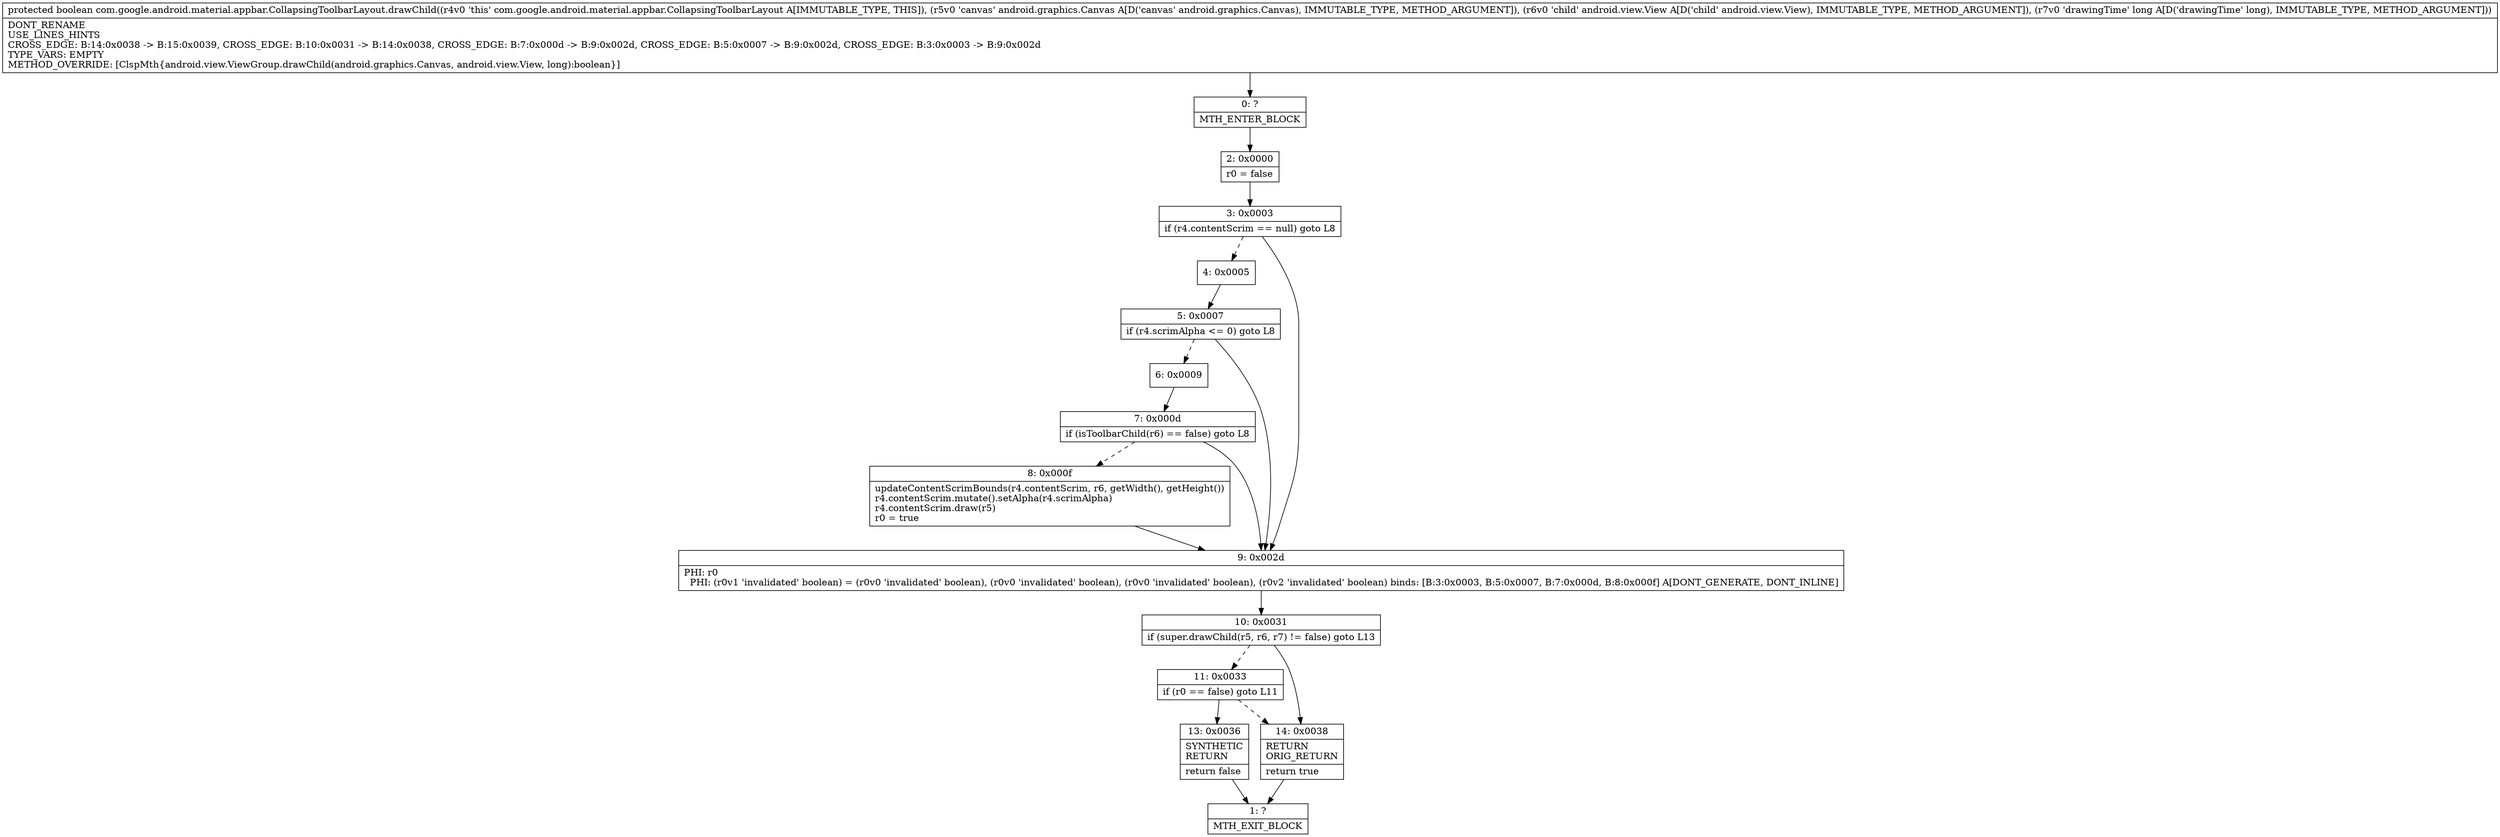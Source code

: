 digraph "CFG forcom.google.android.material.appbar.CollapsingToolbarLayout.drawChild(Landroid\/graphics\/Canvas;Landroid\/view\/View;J)Z" {
Node_0 [shape=record,label="{0\:\ ?|MTH_ENTER_BLOCK\l}"];
Node_2 [shape=record,label="{2\:\ 0x0000|r0 = false\l}"];
Node_3 [shape=record,label="{3\:\ 0x0003|if (r4.contentScrim == null) goto L8\l}"];
Node_4 [shape=record,label="{4\:\ 0x0005}"];
Node_5 [shape=record,label="{5\:\ 0x0007|if (r4.scrimAlpha \<= 0) goto L8\l}"];
Node_6 [shape=record,label="{6\:\ 0x0009}"];
Node_7 [shape=record,label="{7\:\ 0x000d|if (isToolbarChild(r6) == false) goto L8\l}"];
Node_8 [shape=record,label="{8\:\ 0x000f|updateContentScrimBounds(r4.contentScrim, r6, getWidth(), getHeight())\lr4.contentScrim.mutate().setAlpha(r4.scrimAlpha)\lr4.contentScrim.draw(r5)\lr0 = true\l}"];
Node_9 [shape=record,label="{9\:\ 0x002d|PHI: r0 \l  PHI: (r0v1 'invalidated' boolean) = (r0v0 'invalidated' boolean), (r0v0 'invalidated' boolean), (r0v0 'invalidated' boolean), (r0v2 'invalidated' boolean) binds: [B:3:0x0003, B:5:0x0007, B:7:0x000d, B:8:0x000f] A[DONT_GENERATE, DONT_INLINE]\l}"];
Node_10 [shape=record,label="{10\:\ 0x0031|if (super.drawChild(r5, r6, r7) != false) goto L13\l}"];
Node_11 [shape=record,label="{11\:\ 0x0033|if (r0 == false) goto L11\l}"];
Node_13 [shape=record,label="{13\:\ 0x0036|SYNTHETIC\lRETURN\l|return false\l}"];
Node_1 [shape=record,label="{1\:\ ?|MTH_EXIT_BLOCK\l}"];
Node_14 [shape=record,label="{14\:\ 0x0038|RETURN\lORIG_RETURN\l|return true\l}"];
MethodNode[shape=record,label="{protected boolean com.google.android.material.appbar.CollapsingToolbarLayout.drawChild((r4v0 'this' com.google.android.material.appbar.CollapsingToolbarLayout A[IMMUTABLE_TYPE, THIS]), (r5v0 'canvas' android.graphics.Canvas A[D('canvas' android.graphics.Canvas), IMMUTABLE_TYPE, METHOD_ARGUMENT]), (r6v0 'child' android.view.View A[D('child' android.view.View), IMMUTABLE_TYPE, METHOD_ARGUMENT]), (r7v0 'drawingTime' long A[D('drawingTime' long), IMMUTABLE_TYPE, METHOD_ARGUMENT]))  | DONT_RENAME\lUSE_LINES_HINTS\lCROSS_EDGE: B:14:0x0038 \-\> B:15:0x0039, CROSS_EDGE: B:10:0x0031 \-\> B:14:0x0038, CROSS_EDGE: B:7:0x000d \-\> B:9:0x002d, CROSS_EDGE: B:5:0x0007 \-\> B:9:0x002d, CROSS_EDGE: B:3:0x0003 \-\> B:9:0x002d\lTYPE_VARS: EMPTY\lMETHOD_OVERRIDE: [ClspMth\{android.view.ViewGroup.drawChild(android.graphics.Canvas, android.view.View, long):boolean\}]\l}"];
MethodNode -> Node_0;Node_0 -> Node_2;
Node_2 -> Node_3;
Node_3 -> Node_4[style=dashed];
Node_3 -> Node_9;
Node_4 -> Node_5;
Node_5 -> Node_6[style=dashed];
Node_5 -> Node_9;
Node_6 -> Node_7;
Node_7 -> Node_8[style=dashed];
Node_7 -> Node_9;
Node_8 -> Node_9;
Node_9 -> Node_10;
Node_10 -> Node_11[style=dashed];
Node_10 -> Node_14;
Node_11 -> Node_13;
Node_11 -> Node_14[style=dashed];
Node_13 -> Node_1;
Node_14 -> Node_1;
}

